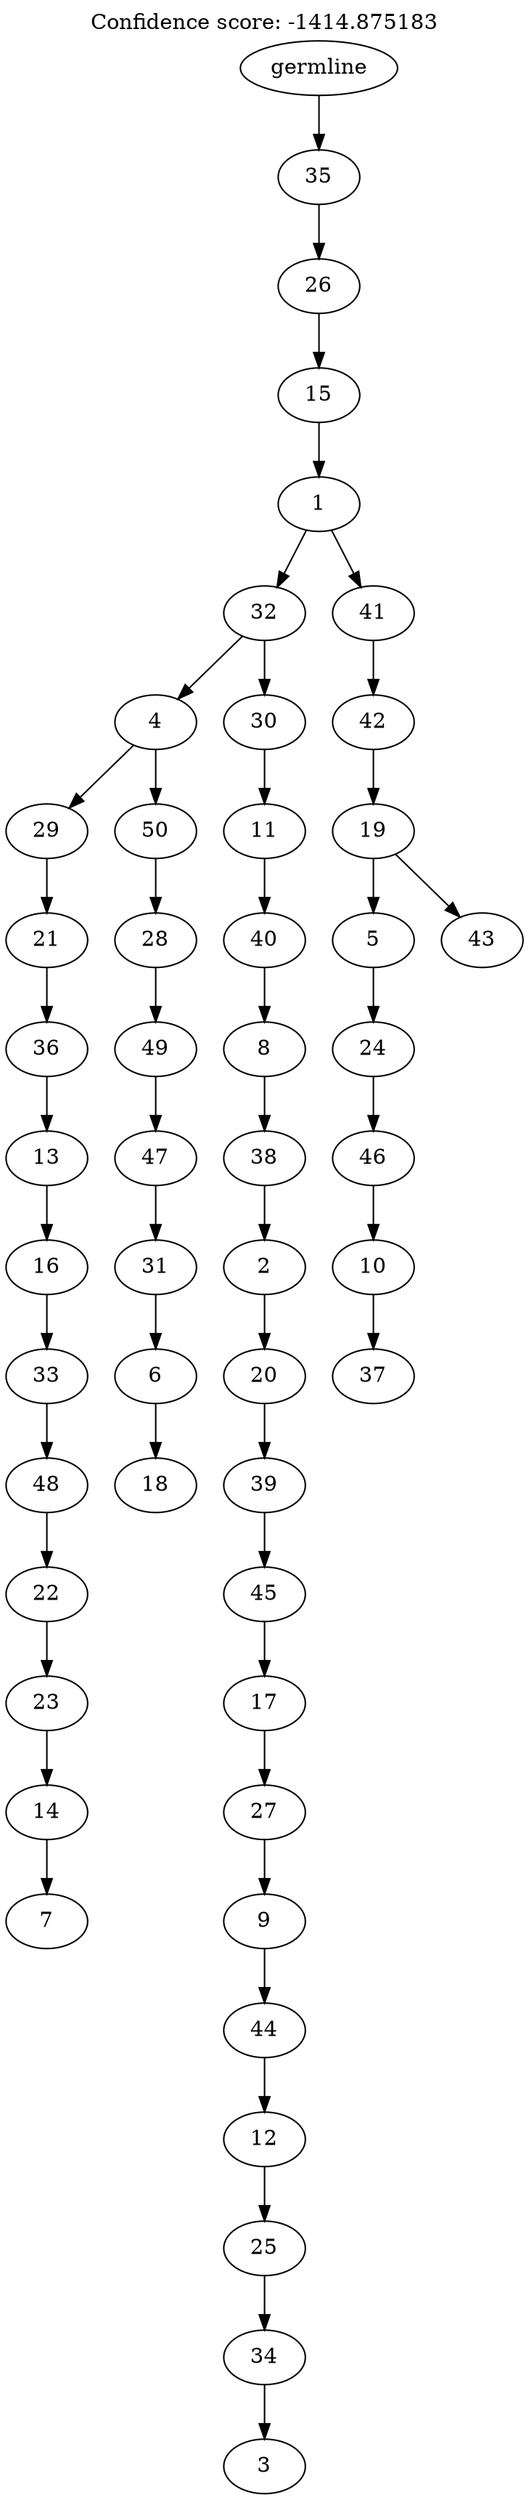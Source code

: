 digraph g {
	"49" -> "50";
	"50" [label="7"];
	"48" -> "49";
	"49" [label="14"];
	"47" -> "48";
	"48" [label="23"];
	"46" -> "47";
	"47" [label="22"];
	"45" -> "46";
	"46" [label="48"];
	"44" -> "45";
	"45" [label="33"];
	"43" -> "44";
	"44" [label="16"];
	"42" -> "43";
	"43" [label="13"];
	"41" -> "42";
	"42" [label="36"];
	"40" -> "41";
	"41" [label="21"];
	"38" -> "39";
	"39" [label="18"];
	"37" -> "38";
	"38" [label="6"];
	"36" -> "37";
	"37" [label="31"];
	"35" -> "36";
	"36" [label="47"];
	"34" -> "35";
	"35" [label="49"];
	"33" -> "34";
	"34" [label="28"];
	"32" -> "33";
	"33" [label="50"];
	"32" -> "40";
	"40" [label="29"];
	"30" -> "31";
	"31" [label="3"];
	"29" -> "30";
	"30" [label="34"];
	"28" -> "29";
	"29" [label="25"];
	"27" -> "28";
	"28" [label="12"];
	"26" -> "27";
	"27" [label="44"];
	"25" -> "26";
	"26" [label="9"];
	"24" -> "25";
	"25" [label="27"];
	"23" -> "24";
	"24" [label="17"];
	"22" -> "23";
	"23" [label="45"];
	"21" -> "22";
	"22" [label="39"];
	"20" -> "21";
	"21" [label="20"];
	"19" -> "20";
	"20" [label="2"];
	"18" -> "19";
	"19" [label="38"];
	"17" -> "18";
	"18" [label="8"];
	"16" -> "17";
	"17" [label="40"];
	"15" -> "16";
	"16" [label="11"];
	"14" -> "15";
	"15" [label="30"];
	"14" -> "32";
	"32" [label="4"];
	"12" -> "13";
	"13" [label="37"];
	"11" -> "12";
	"12" [label="10"];
	"10" -> "11";
	"11" [label="46"];
	"9" -> "10";
	"10" [label="24"];
	"7" -> "8";
	"8" [label="43"];
	"7" -> "9";
	"9" [label="5"];
	"6" -> "7";
	"7" [label="19"];
	"5" -> "6";
	"6" [label="42"];
	"4" -> "5";
	"5" [label="41"];
	"4" -> "14";
	"14" [label="32"];
	"3" -> "4";
	"4" [label="1"];
	"2" -> "3";
	"3" [label="15"];
	"1" -> "2";
	"2" [label="26"];
	"0" -> "1";
	"1" [label="35"];
	"0" [label="germline"];
	labelloc="t";
	label="Confidence score: -1414.875183";
}
